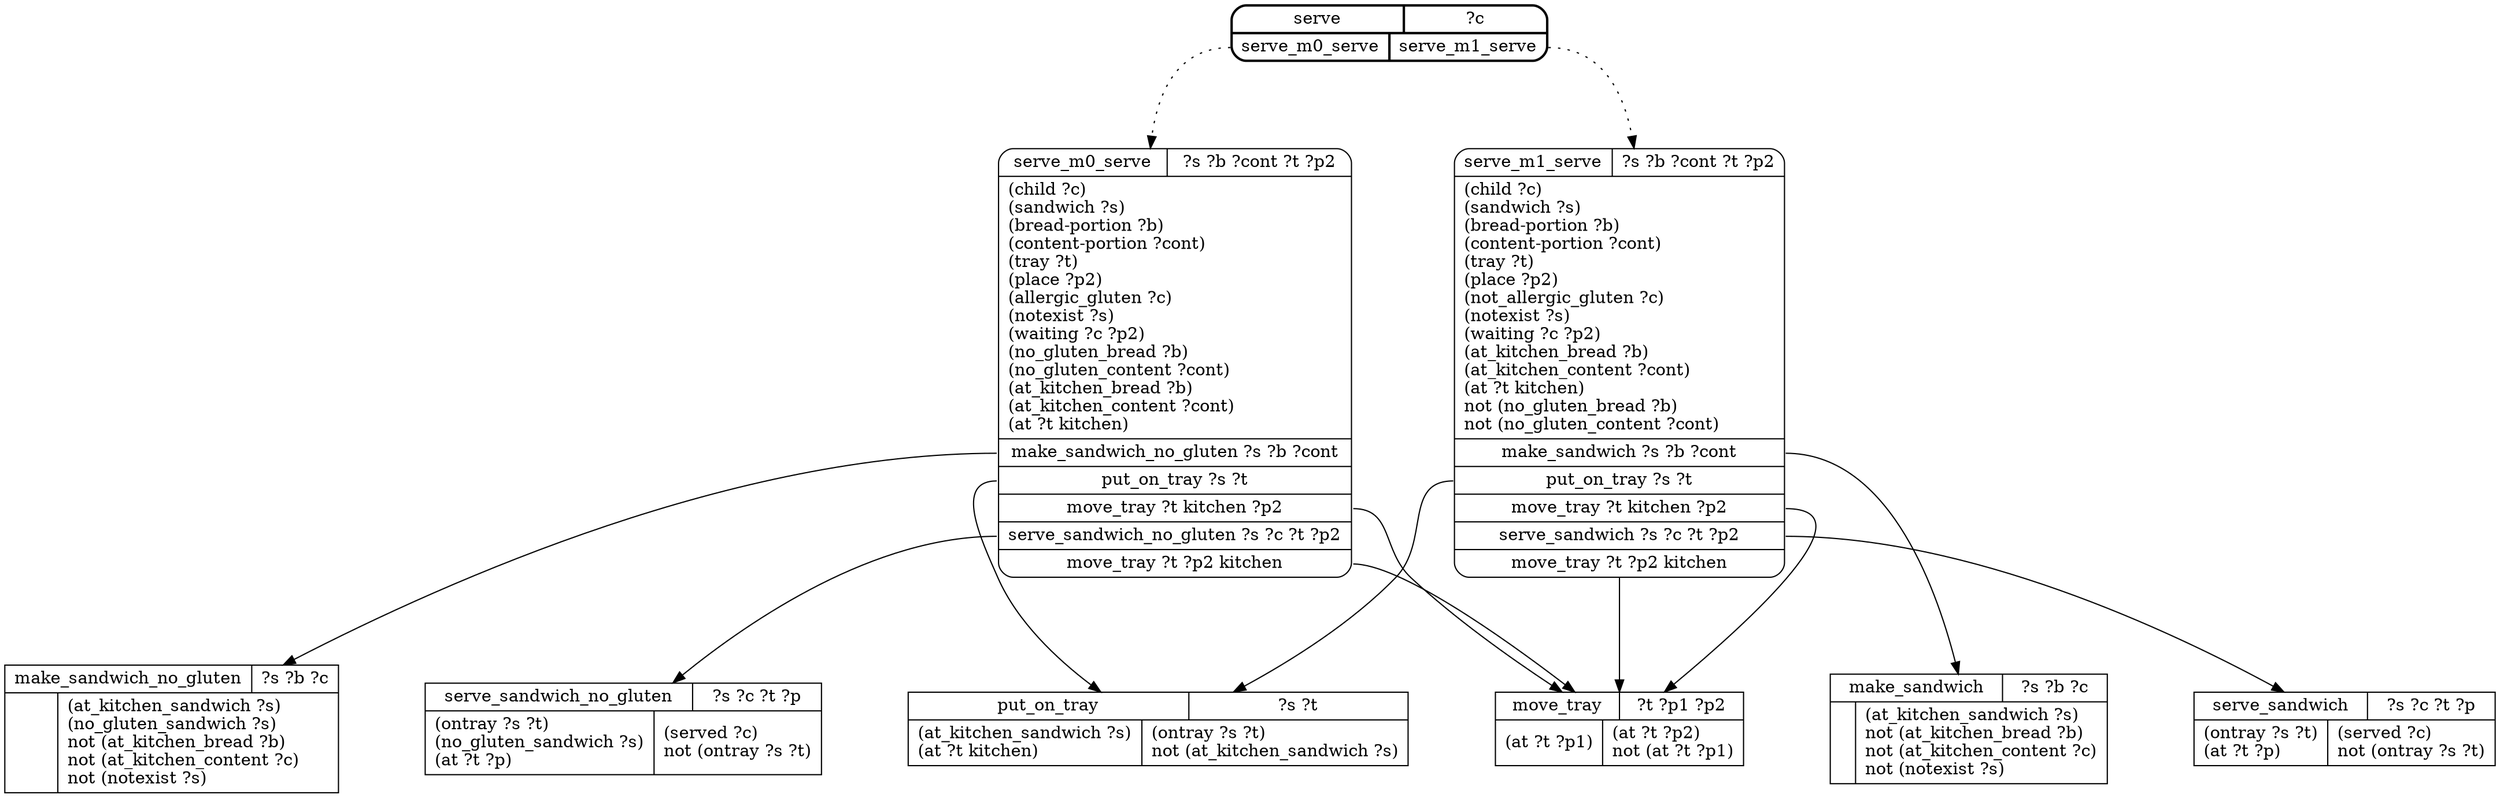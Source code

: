 // Generated by Hype
digraph "child-snack" {
  nodesep=1
  ranksep=1
  // Operators
  node [shape=record]
  "make_sandwich_no_gluten" [
    label="{{\N|?s ?b ?c}|{|(at_kitchen_sandwich ?s)\l(no_gluten_sandwich ?s)\lnot (at_kitchen_bread ?b)\lnot (at_kitchen_content ?c)\lnot (notexist ?s)\l}}"
  ]
  "make_sandwich" [
    label="{{\N|?s ?b ?c}|{|(at_kitchen_sandwich ?s)\lnot (at_kitchen_bread ?b)\lnot (at_kitchen_content ?c)\lnot (notexist ?s)\l}}"
  ]
  "put_on_tray" [
    label="{{\N|?s ?t}|{(at_kitchen_sandwich ?s)\l(at ?t kitchen)\l|(ontray ?s ?t)\lnot (at_kitchen_sandwich ?s)\l}}"
  ]
  "serve_sandwich_no_gluten" [
    label="{{\N|?s ?c ?t ?p}|{(ontray ?s ?t)\l(no_gluten_sandwich ?s)\l(at ?t ?p)\l|(served ?c)\lnot (ontray ?s ?t)\l}}"
  ]
  "serve_sandwich" [
    label="{{\N|?s ?c ?t ?p}|{(ontray ?s ?t)\l(at ?t ?p)\l|(served ?c)\lnot (ontray ?s ?t)\l}}"
  ]
  "move_tray" [
    label="{{\N|?t ?p1 ?p2}|{(at ?t ?p1)\l|(at ?t ?p2)\lnot (at ?t ?p1)\l}}"
  ]
  // Methods
  node [shape=Mrecord]
  "serve" [
    style=bold
    label="{{\N|?c}|{<0>serve_m0_serve|<1>serve_m1_serve}}"
  ]
  "serve_m0_serve" [
    label="{{\N|?s ?b ?cont ?t ?p2}|(child ?c)\l(sandwich ?s)\l(bread-portion ?b)\l(content-portion ?cont)\l(tray ?t)\l(place ?p2)\l(allergic_gluten ?c)\l(notexist ?s)\l(waiting ?c ?p2)\l(no_gluten_bread ?b)\l(no_gluten_content ?cont)\l(at_kitchen_bread ?b)\l(at_kitchen_content ?cont)\l(at ?t kitchen)\l|<0>make_sandwich_no_gluten ?s ?b ?cont|<1>put_on_tray ?s ?t|<2>move_tray ?t kitchen ?p2|<3>serve_sandwich_no_gluten ?s ?c ?t ?p2|<4>move_tray ?t ?p2 kitchen}"
  ]
  "serve":0 -> "serve_m0_serve" [style=dotted]
  "serve_m0_serve":0 -> "make_sandwich_no_gluten"
  "serve_m0_serve":1 -> "put_on_tray"
  "serve_m0_serve":2 -> "move_tray"
  "serve_m0_serve":3 -> "serve_sandwich_no_gluten"
  "serve_m0_serve":4 -> "move_tray"
  "serve_m1_serve" [
    label="{{\N|?s ?b ?cont ?t ?p2}|(child ?c)\l(sandwich ?s)\l(bread-portion ?b)\l(content-portion ?cont)\l(tray ?t)\l(place ?p2)\l(not_allergic_gluten ?c)\l(notexist ?s)\l(waiting ?c ?p2)\l(at_kitchen_bread ?b)\l(at_kitchen_content ?cont)\l(at ?t kitchen)\lnot (no_gluten_bread ?b)\lnot (no_gluten_content ?cont)\l|<0>make_sandwich ?s ?b ?cont|<1>put_on_tray ?s ?t|<2>move_tray ?t kitchen ?p2|<3>serve_sandwich ?s ?c ?t ?p2|<4>move_tray ?t ?p2 kitchen}"
  ]
  "serve":1 -> "serve_m1_serve" [style=dotted]
  "serve_m1_serve":0 -> "make_sandwich"
  "serve_m1_serve":1 -> "put_on_tray"
  "serve_m1_serve":2 -> "move_tray"
  "serve_m1_serve":3 -> "serve_sandwich"
  "serve_m1_serve":4 -> "move_tray"
}